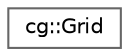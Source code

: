 digraph "Graphical Class Hierarchy"
{
 // LATEX_PDF_SIZE
  bgcolor="transparent";
  edge [fontname=Helvetica,fontsize=10,labelfontname=Helvetica,labelfontsize=10];
  node [fontname=Helvetica,fontsize=10,shape=box,height=0.2,width=0.4];
  rankdir="LR";
  Node0 [id="Node000000",label="cg::Grid",height=0.2,width=0.4,color="grey40", fillcolor="white", style="filled",URL="$classcg_1_1_grid.html",tooltip=" "];
}
